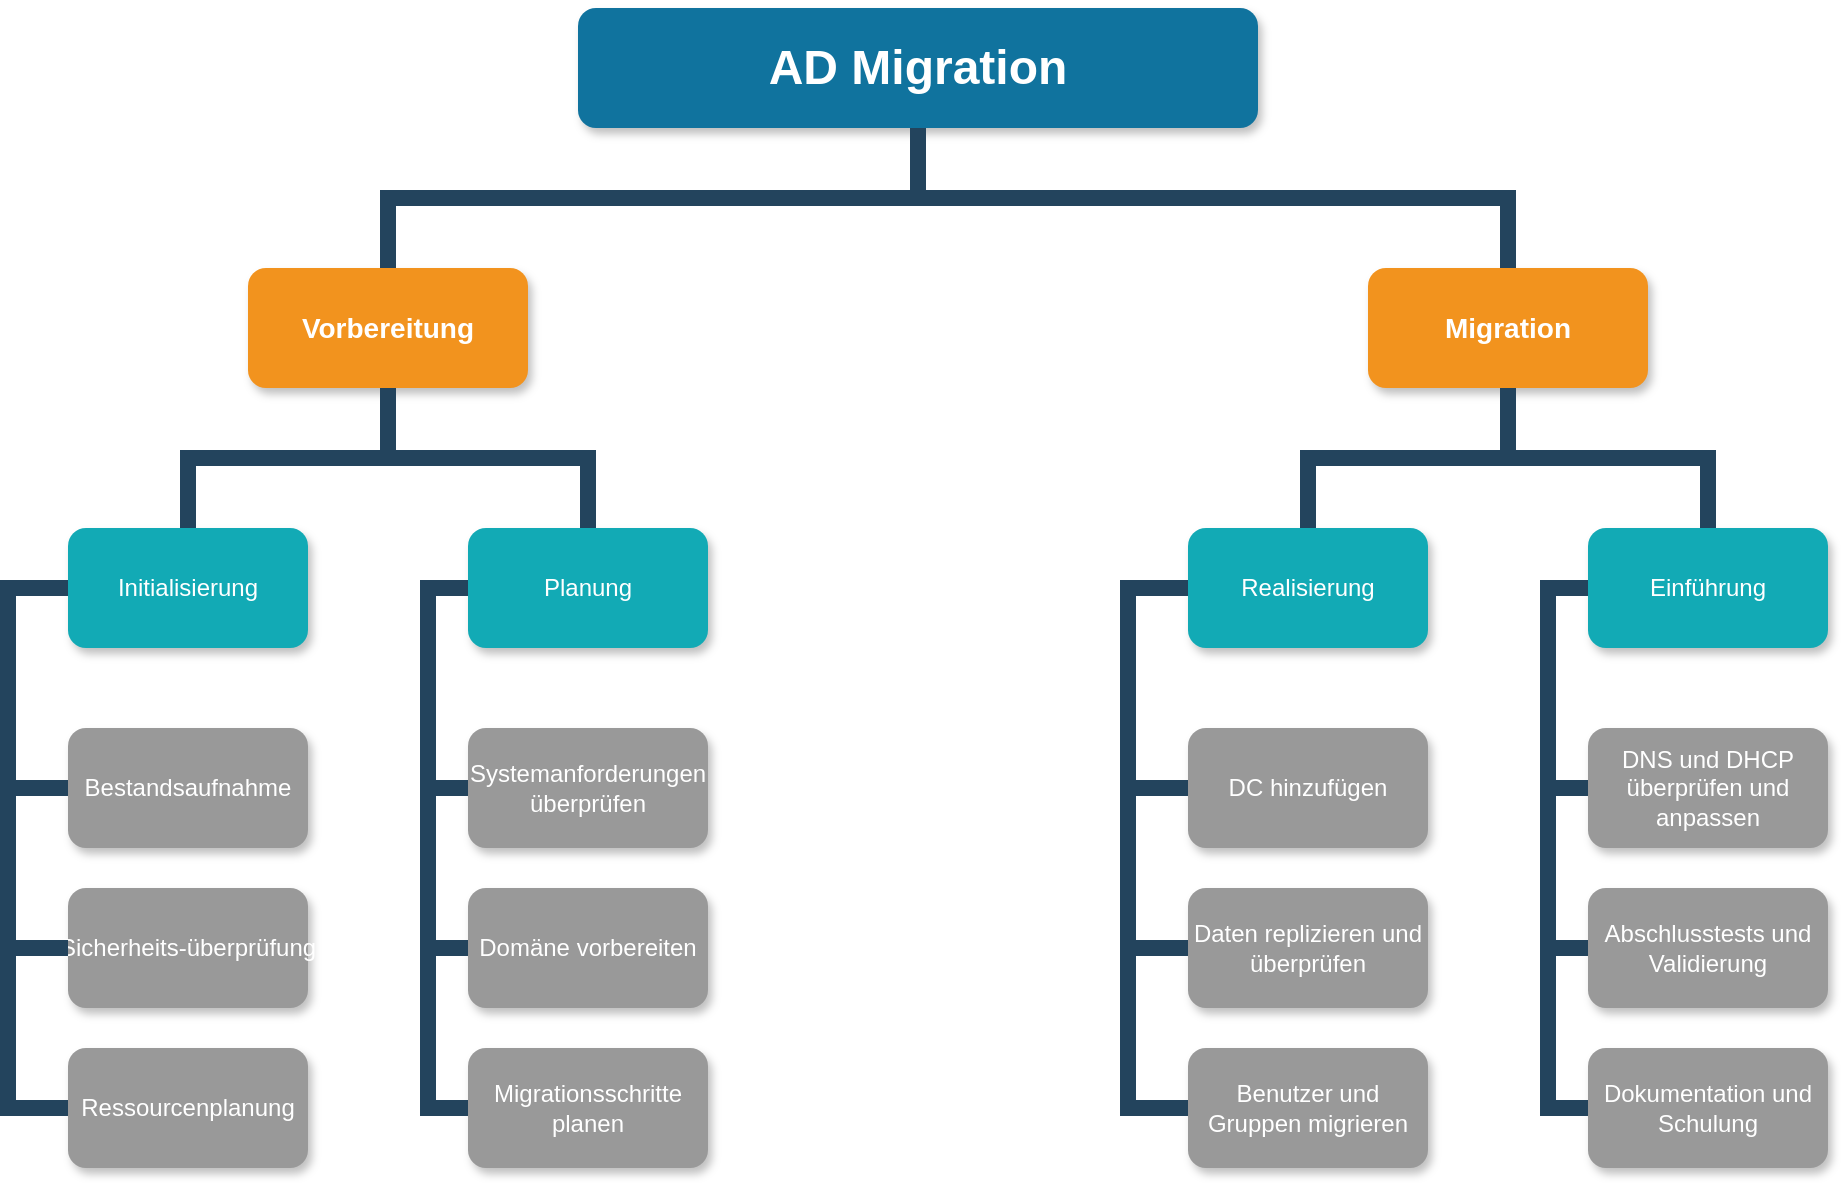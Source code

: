 <mxfile version="23.0.2" type="device">
  <diagram name="Page-1" id="64c3da0e-402f-94eb-ee01-a36477274f13">
    <mxGraphModel dx="1434" dy="762" grid="1" gridSize="10" guides="1" tooltips="1" connect="1" arrows="1" fold="1" page="1" pageScale="1" pageWidth="1654" pageHeight="1169" background="none" math="0" shadow="0">
      <root>
        <mxCell id="0" />
        <mxCell id="1" parent="0" />
        <mxCell id="2" value="AD Migration" style="whiteSpace=wrap;rounded=1;shadow=1;fillColor=#10739E;strokeColor=none;fontColor=#FFFFFF;fontStyle=1;fontSize=24" parent="1" vertex="1">
          <mxGeometry x="620" y="50" width="340" height="60" as="geometry" />
        </mxCell>
        <mxCell id="3" value="Vorbereitung" style="whiteSpace=wrap;rounded=1;fillColor=#F2931E;strokeColor=none;shadow=1;fontColor=#FFFFFF;fontStyle=1;fontSize=14" parent="1" vertex="1">
          <mxGeometry x="455" y="180.0" width="140" height="60" as="geometry" />
        </mxCell>
        <mxCell id="10" value="Initialisierung" style="whiteSpace=wrap;rounded=1;fillColor=#12AAB5;strokeColor=none;shadow=1;fontColor=#FFFFFF;" parent="1" vertex="1">
          <mxGeometry x="365" y="310.0" width="120" height="60" as="geometry" />
        </mxCell>
        <mxCell id="12" value="Planung" style="whiteSpace=wrap;rounded=1;fillColor=#12AAB5;strokeColor=none;shadow=1;fontColor=#FFFFFF;" parent="1" vertex="1">
          <mxGeometry x="565" y="310.0" width="120" height="60" as="geometry" />
        </mxCell>
        <mxCell id="38" value="Systemanforderungen überprüfen" style="whiteSpace=wrap;rounded=1;fillColor=#999999;strokeColor=none;shadow=1;fontColor=#FFFFFF;fontStyle=0" parent="1" vertex="1">
          <mxGeometry x="565.0" y="410.0" width="120" height="60" as="geometry" />
        </mxCell>
        <mxCell id="39" value="Domäne vorbereiten" style="whiteSpace=wrap;rounded=1;fillColor=#999999;strokeColor=none;shadow=1;fontColor=#FFFFFF;fontStyle=0" parent="1" vertex="1">
          <mxGeometry x="565.0" y="490.0" width="120" height="60" as="geometry" />
        </mxCell>
        <mxCell id="103" value="" style="edgeStyle=elbowEdgeStyle;elbow=vertical;rounded=0;fontColor=#000000;endArrow=none;endFill=0;strokeWidth=8;strokeColor=#23445D;" parent="1" source="3" target="10" edge="1">
          <mxGeometry width="100" height="100" relative="1" as="geometry">
            <mxPoint x="315" y="300" as="sourcePoint" />
            <mxPoint x="415" y="200" as="targetPoint" />
          </mxGeometry>
        </mxCell>
        <mxCell id="104" value="" style="edgeStyle=elbowEdgeStyle;elbow=vertical;rounded=0;fontColor=#000000;endArrow=none;endFill=0;strokeWidth=8;strokeColor=#23445D;" parent="1" source="3" target="12" edge="1">
          <mxGeometry width="100" height="100" relative="1" as="geometry">
            <mxPoint x="655" y="300" as="sourcePoint" />
            <mxPoint x="755" y="200" as="targetPoint" />
          </mxGeometry>
        </mxCell>
        <mxCell id="111" value="" style="edgeStyle=elbowEdgeStyle;elbow=horizontal;rounded=0;fontColor=#000000;endArrow=none;endFill=0;strokeWidth=8;strokeColor=#23445D;" parent="1" target="38" edge="1">
          <mxGeometry width="100" height="100" relative="1" as="geometry">
            <mxPoint x="555" y="340.0" as="sourcePoint" />
            <mxPoint x="555" y="440.0" as="targetPoint" />
            <Array as="points">
              <mxPoint x="545" y="390" />
            </Array>
          </mxGeometry>
        </mxCell>
        <mxCell id="112" value="" style="edgeStyle=elbowEdgeStyle;elbow=horizontal;rounded=0;fontColor=#000000;endArrow=none;endFill=0;strokeWidth=8;strokeColor=#23445D;" parent="1" source="12" target="39" edge="1">
          <mxGeometry width="100" height="100" relative="1" as="geometry">
            <mxPoint x="555" y="340.0" as="sourcePoint" />
            <mxPoint x="555" y="520.0" as="targetPoint" />
            <Array as="points">
              <mxPoint x="545" y="430" />
            </Array>
          </mxGeometry>
        </mxCell>
        <mxCell id="IQMtEyl5wxYNdx3OB7pI-231" value="Bestandsaufnahme" style="whiteSpace=wrap;rounded=1;fillColor=#999999;strokeColor=none;shadow=1;fontColor=#FFFFFF;fontStyle=0" parent="1" vertex="1">
          <mxGeometry x="365.0" y="410.0" width="120" height="60" as="geometry" />
        </mxCell>
        <mxCell id="IQMtEyl5wxYNdx3OB7pI-232" value="Sicherheits-überprüfung" style="whiteSpace=wrap;rounded=1;fillColor=#999999;strokeColor=none;shadow=1;fontColor=#FFFFFF;fontStyle=0" parent="1" vertex="1">
          <mxGeometry x="365.0" y="490.0" width="120" height="60" as="geometry" />
        </mxCell>
        <mxCell id="IQMtEyl5wxYNdx3OB7pI-233" value="Ressourcenplanung" style="whiteSpace=wrap;rounded=1;fillColor=#999999;strokeColor=none;shadow=1;fontColor=#FFFFFF;fontStyle=0" parent="1" vertex="1">
          <mxGeometry x="365.0" y="570.0" width="120" height="60" as="geometry" />
        </mxCell>
        <mxCell id="IQMtEyl5wxYNdx3OB7pI-234" value="" style="edgeStyle=elbowEdgeStyle;elbow=horizontal;rounded=0;fontColor=#000000;endArrow=none;endFill=0;strokeWidth=8;strokeColor=#23445D;exitX=0;exitY=0.5;exitDx=0;exitDy=0;entryX=0;entryY=0.5;entryDx=0;entryDy=0;" parent="1" source="10" target="IQMtEyl5wxYNdx3OB7pI-231" edge="1">
          <mxGeometry width="100" height="100" relative="1" as="geometry">
            <mxPoint x="575" y="350" as="sourcePoint" />
            <mxPoint x="575" y="530" as="targetPoint" />
            <Array as="points">
              <mxPoint x="335" y="400" />
            </Array>
          </mxGeometry>
        </mxCell>
        <mxCell id="IQMtEyl5wxYNdx3OB7pI-235" value="" style="edgeStyle=elbowEdgeStyle;elbow=horizontal;rounded=0;fontColor=#000000;endArrow=none;endFill=0;strokeWidth=8;strokeColor=#23445D;exitX=0;exitY=0.5;exitDx=0;exitDy=0;entryX=0;entryY=0.5;entryDx=0;entryDy=0;" parent="1" source="10" target="IQMtEyl5wxYNdx3OB7pI-232" edge="1">
          <mxGeometry width="100" height="100" relative="1" as="geometry">
            <mxPoint x="375" y="350" as="sourcePoint" />
            <mxPoint x="375" y="450" as="targetPoint" />
            <Array as="points">
              <mxPoint x="335" y="430" />
            </Array>
          </mxGeometry>
        </mxCell>
        <mxCell id="IQMtEyl5wxYNdx3OB7pI-236" value="" style="edgeStyle=elbowEdgeStyle;elbow=horizontal;rounded=0;fontColor=#000000;endArrow=none;endFill=0;strokeWidth=8;strokeColor=#23445D;exitX=0;exitY=0.5;exitDx=0;exitDy=0;entryX=0;entryY=0.5;entryDx=0;entryDy=0;" parent="1" source="10" target="IQMtEyl5wxYNdx3OB7pI-233" edge="1">
          <mxGeometry width="100" height="100" relative="1" as="geometry">
            <mxPoint x="375" y="350" as="sourcePoint" />
            <mxPoint x="375" y="530" as="targetPoint" />
            <Array as="points">
              <mxPoint x="335" y="470" />
            </Array>
          </mxGeometry>
        </mxCell>
        <mxCell id="IQMtEyl5wxYNdx3OB7pI-237" value="Migration" style="whiteSpace=wrap;rounded=1;fillColor=#F2931E;strokeColor=none;shadow=1;fontColor=#FFFFFF;fontStyle=1;fontSize=14" parent="1" vertex="1">
          <mxGeometry x="1015" y="180.0" width="140" height="60" as="geometry" />
        </mxCell>
        <mxCell id="IQMtEyl5wxYNdx3OB7pI-238" value="Realisierung" style="whiteSpace=wrap;rounded=1;fillColor=#12AAB5;strokeColor=none;shadow=1;fontColor=#FFFFFF;" parent="1" vertex="1">
          <mxGeometry x="925" y="310.0" width="120" height="60" as="geometry" />
        </mxCell>
        <mxCell id="IQMtEyl5wxYNdx3OB7pI-239" value="Einführung" style="whiteSpace=wrap;rounded=1;fillColor=#12AAB5;strokeColor=none;shadow=1;fontColor=#FFFFFF;" parent="1" vertex="1">
          <mxGeometry x="1125" y="310.0" width="120" height="60" as="geometry" />
        </mxCell>
        <mxCell id="IQMtEyl5wxYNdx3OB7pI-240" value="DNS und DHCP überprüfen und anpassen" style="whiteSpace=wrap;rounded=1;fillColor=#999999;strokeColor=none;shadow=1;fontColor=#FFFFFF;fontStyle=0" parent="1" vertex="1">
          <mxGeometry x="1125.0" y="410.0" width="120" height="60" as="geometry" />
        </mxCell>
        <mxCell id="IQMtEyl5wxYNdx3OB7pI-241" value="Abschlusstests und Validierung" style="whiteSpace=wrap;rounded=1;fillColor=#999999;strokeColor=none;shadow=1;fontColor=#FFFFFF;fontStyle=0" parent="1" vertex="1">
          <mxGeometry x="1125.0" y="490.0" width="120" height="60" as="geometry" />
        </mxCell>
        <mxCell id="IQMtEyl5wxYNdx3OB7pI-242" value="" style="edgeStyle=elbowEdgeStyle;elbow=vertical;rounded=0;fontColor=#000000;endArrow=none;endFill=0;strokeWidth=8;strokeColor=#23445D;" parent="1" source="IQMtEyl5wxYNdx3OB7pI-237" target="IQMtEyl5wxYNdx3OB7pI-238" edge="1">
          <mxGeometry width="100" height="100" relative="1" as="geometry">
            <mxPoint x="875" y="300" as="sourcePoint" />
            <mxPoint x="975" y="200" as="targetPoint" />
          </mxGeometry>
        </mxCell>
        <mxCell id="IQMtEyl5wxYNdx3OB7pI-243" value="" style="edgeStyle=elbowEdgeStyle;elbow=vertical;rounded=0;fontColor=#000000;endArrow=none;endFill=0;strokeWidth=8;strokeColor=#23445D;" parent="1" source="IQMtEyl5wxYNdx3OB7pI-237" target="IQMtEyl5wxYNdx3OB7pI-239" edge="1">
          <mxGeometry width="100" height="100" relative="1" as="geometry">
            <mxPoint x="1215" y="300" as="sourcePoint" />
            <mxPoint x="1315" y="200" as="targetPoint" />
          </mxGeometry>
        </mxCell>
        <mxCell id="IQMtEyl5wxYNdx3OB7pI-244" value="" style="edgeStyle=elbowEdgeStyle;elbow=horizontal;rounded=0;fontColor=#000000;endArrow=none;endFill=0;strokeWidth=8;strokeColor=#23445D;" parent="1" target="IQMtEyl5wxYNdx3OB7pI-240" edge="1">
          <mxGeometry width="100" height="100" relative="1" as="geometry">
            <mxPoint x="1115" y="340.0" as="sourcePoint" />
            <mxPoint x="1115" y="440.0" as="targetPoint" />
            <Array as="points">
              <mxPoint x="1105" y="390" />
            </Array>
          </mxGeometry>
        </mxCell>
        <mxCell id="IQMtEyl5wxYNdx3OB7pI-245" value="" style="edgeStyle=elbowEdgeStyle;elbow=horizontal;rounded=0;fontColor=#000000;endArrow=none;endFill=0;strokeWidth=8;strokeColor=#23445D;" parent="1" source="IQMtEyl5wxYNdx3OB7pI-239" target="IQMtEyl5wxYNdx3OB7pI-241" edge="1">
          <mxGeometry width="100" height="100" relative="1" as="geometry">
            <mxPoint x="1115" y="340.0" as="sourcePoint" />
            <mxPoint x="1115" y="520.0" as="targetPoint" />
            <Array as="points">
              <mxPoint x="1105" y="430" />
            </Array>
          </mxGeometry>
        </mxCell>
        <mxCell id="IQMtEyl5wxYNdx3OB7pI-246" value="DC hinzufügen" style="whiteSpace=wrap;rounded=1;fillColor=#999999;strokeColor=none;shadow=1;fontColor=#FFFFFF;fontStyle=0" parent="1" vertex="1">
          <mxGeometry x="925.0" y="410.0" width="120" height="60" as="geometry" />
        </mxCell>
        <mxCell id="IQMtEyl5wxYNdx3OB7pI-247" value="Daten replizieren und überprüfen" style="whiteSpace=wrap;rounded=1;fillColor=#999999;strokeColor=none;shadow=1;fontColor=#FFFFFF;fontStyle=0" parent="1" vertex="1">
          <mxGeometry x="925.0" y="490.0" width="120" height="60" as="geometry" />
        </mxCell>
        <mxCell id="IQMtEyl5wxYNdx3OB7pI-248" value="Benutzer und Gruppen migrieren" style="whiteSpace=wrap;rounded=1;fillColor=#999999;strokeColor=none;shadow=1;fontColor=#FFFFFF;fontStyle=0" parent="1" vertex="1">
          <mxGeometry x="925.0" y="570.0" width="120" height="60" as="geometry" />
        </mxCell>
        <mxCell id="IQMtEyl5wxYNdx3OB7pI-249" value="" style="edgeStyle=elbowEdgeStyle;elbow=horizontal;rounded=0;fontColor=#000000;endArrow=none;endFill=0;strokeWidth=8;strokeColor=#23445D;exitX=0;exitY=0.5;exitDx=0;exitDy=0;entryX=0;entryY=0.5;entryDx=0;entryDy=0;" parent="1" source="IQMtEyl5wxYNdx3OB7pI-238" target="IQMtEyl5wxYNdx3OB7pI-246" edge="1">
          <mxGeometry width="100" height="100" relative="1" as="geometry">
            <mxPoint x="1135" y="350" as="sourcePoint" />
            <mxPoint x="1135" y="530" as="targetPoint" />
            <Array as="points">
              <mxPoint x="895" y="400" />
            </Array>
          </mxGeometry>
        </mxCell>
        <mxCell id="IQMtEyl5wxYNdx3OB7pI-250" value="" style="edgeStyle=elbowEdgeStyle;elbow=horizontal;rounded=0;fontColor=#000000;endArrow=none;endFill=0;strokeWidth=8;strokeColor=#23445D;exitX=0;exitY=0.5;exitDx=0;exitDy=0;entryX=0;entryY=0.5;entryDx=0;entryDy=0;" parent="1" source="IQMtEyl5wxYNdx3OB7pI-238" target="IQMtEyl5wxYNdx3OB7pI-247" edge="1">
          <mxGeometry width="100" height="100" relative="1" as="geometry">
            <mxPoint x="935" y="350" as="sourcePoint" />
            <mxPoint x="935" y="450" as="targetPoint" />
            <Array as="points">
              <mxPoint x="895" y="430" />
            </Array>
          </mxGeometry>
        </mxCell>
        <mxCell id="IQMtEyl5wxYNdx3OB7pI-251" value="" style="edgeStyle=elbowEdgeStyle;elbow=horizontal;rounded=0;fontColor=#000000;endArrow=none;endFill=0;strokeWidth=8;strokeColor=#23445D;exitX=0;exitY=0.5;exitDx=0;exitDy=0;entryX=0;entryY=0.5;entryDx=0;entryDy=0;" parent="1" source="IQMtEyl5wxYNdx3OB7pI-238" target="IQMtEyl5wxYNdx3OB7pI-248" edge="1">
          <mxGeometry width="100" height="100" relative="1" as="geometry">
            <mxPoint x="935" y="350" as="sourcePoint" />
            <mxPoint x="935" y="530" as="targetPoint" />
            <Array as="points">
              <mxPoint x="895" y="470" />
            </Array>
          </mxGeometry>
        </mxCell>
        <mxCell id="IQMtEyl5wxYNdx3OB7pI-252" value="Migrationsschritte planen" style="whiteSpace=wrap;rounded=1;fillColor=#999999;strokeColor=none;shadow=1;fontColor=#FFFFFF;fontStyle=0" parent="1" vertex="1">
          <mxGeometry x="565.0" y="570.0" width="120" height="60" as="geometry" />
        </mxCell>
        <mxCell id="IQMtEyl5wxYNdx3OB7pI-255" value="" style="edgeStyle=elbowEdgeStyle;elbow=horizontal;rounded=0;fontColor=#000000;endArrow=none;endFill=0;strokeWidth=8;strokeColor=#23445D;exitX=0;exitY=0.5;exitDx=0;exitDy=0;entryX=0;entryY=0.5;entryDx=0;entryDy=0;" parent="1" source="12" target="IQMtEyl5wxYNdx3OB7pI-252" edge="1">
          <mxGeometry width="100" height="100" relative="1" as="geometry">
            <mxPoint x="565" y="340" as="sourcePoint" />
            <mxPoint x="565" y="520" as="targetPoint" />
            <Array as="points">
              <mxPoint x="545" y="430" />
            </Array>
          </mxGeometry>
        </mxCell>
        <mxCell id="IQMtEyl5wxYNdx3OB7pI-256" value="Dokumentation und Schulung" style="whiteSpace=wrap;rounded=1;fillColor=#999999;strokeColor=none;shadow=1;fontColor=#FFFFFF;fontStyle=0" parent="1" vertex="1">
          <mxGeometry x="1125.0" y="570.0" width="120" height="60" as="geometry" />
        </mxCell>
        <mxCell id="IQMtEyl5wxYNdx3OB7pI-257" value="" style="edgeStyle=elbowEdgeStyle;elbow=horizontal;rounded=0;fontColor=#000000;endArrow=none;endFill=0;strokeWidth=8;strokeColor=#23445D;exitX=0;exitY=0.5;exitDx=0;exitDy=0;entryX=0;entryY=0.5;entryDx=0;entryDy=0;" parent="1" source="IQMtEyl5wxYNdx3OB7pI-239" target="IQMtEyl5wxYNdx3OB7pI-256" edge="1">
          <mxGeometry width="100" height="100" relative="1" as="geometry">
            <mxPoint x="1125" y="340" as="sourcePoint" />
            <mxPoint x="1135" y="530" as="targetPoint" />
            <Array as="points">
              <mxPoint x="1105" y="470" />
            </Array>
          </mxGeometry>
        </mxCell>
        <mxCell id="IQMtEyl5wxYNdx3OB7pI-258" value="" style="edgeStyle=elbowEdgeStyle;elbow=vertical;rounded=0;fontColor=#000000;endArrow=none;endFill=0;strokeWidth=8;strokeColor=#23445D;exitX=0.5;exitY=1;exitDx=0;exitDy=0;entryX=0.5;entryY=0;entryDx=0;entryDy=0;" parent="1" source="2" target="3" edge="1">
          <mxGeometry width="100" height="100" relative="1" as="geometry">
            <mxPoint x="780" y="150" as="sourcePoint" />
            <mxPoint x="680" y="220" as="targetPoint" />
          </mxGeometry>
        </mxCell>
        <mxCell id="IQMtEyl5wxYNdx3OB7pI-259" value="" style="edgeStyle=elbowEdgeStyle;elbow=vertical;rounded=0;fontColor=#000000;endArrow=none;endFill=0;strokeWidth=8;strokeColor=#23445D;exitX=0.5;exitY=1;exitDx=0;exitDy=0;entryX=0.5;entryY=0;entryDx=0;entryDy=0;" parent="1" source="2" target="IQMtEyl5wxYNdx3OB7pI-237" edge="1">
          <mxGeometry width="100" height="100" relative="1" as="geometry">
            <mxPoint x="835" y="140" as="sourcePoint" />
            <mxPoint x="925" y="200" as="targetPoint" />
          </mxGeometry>
        </mxCell>
      </root>
    </mxGraphModel>
  </diagram>
</mxfile>
